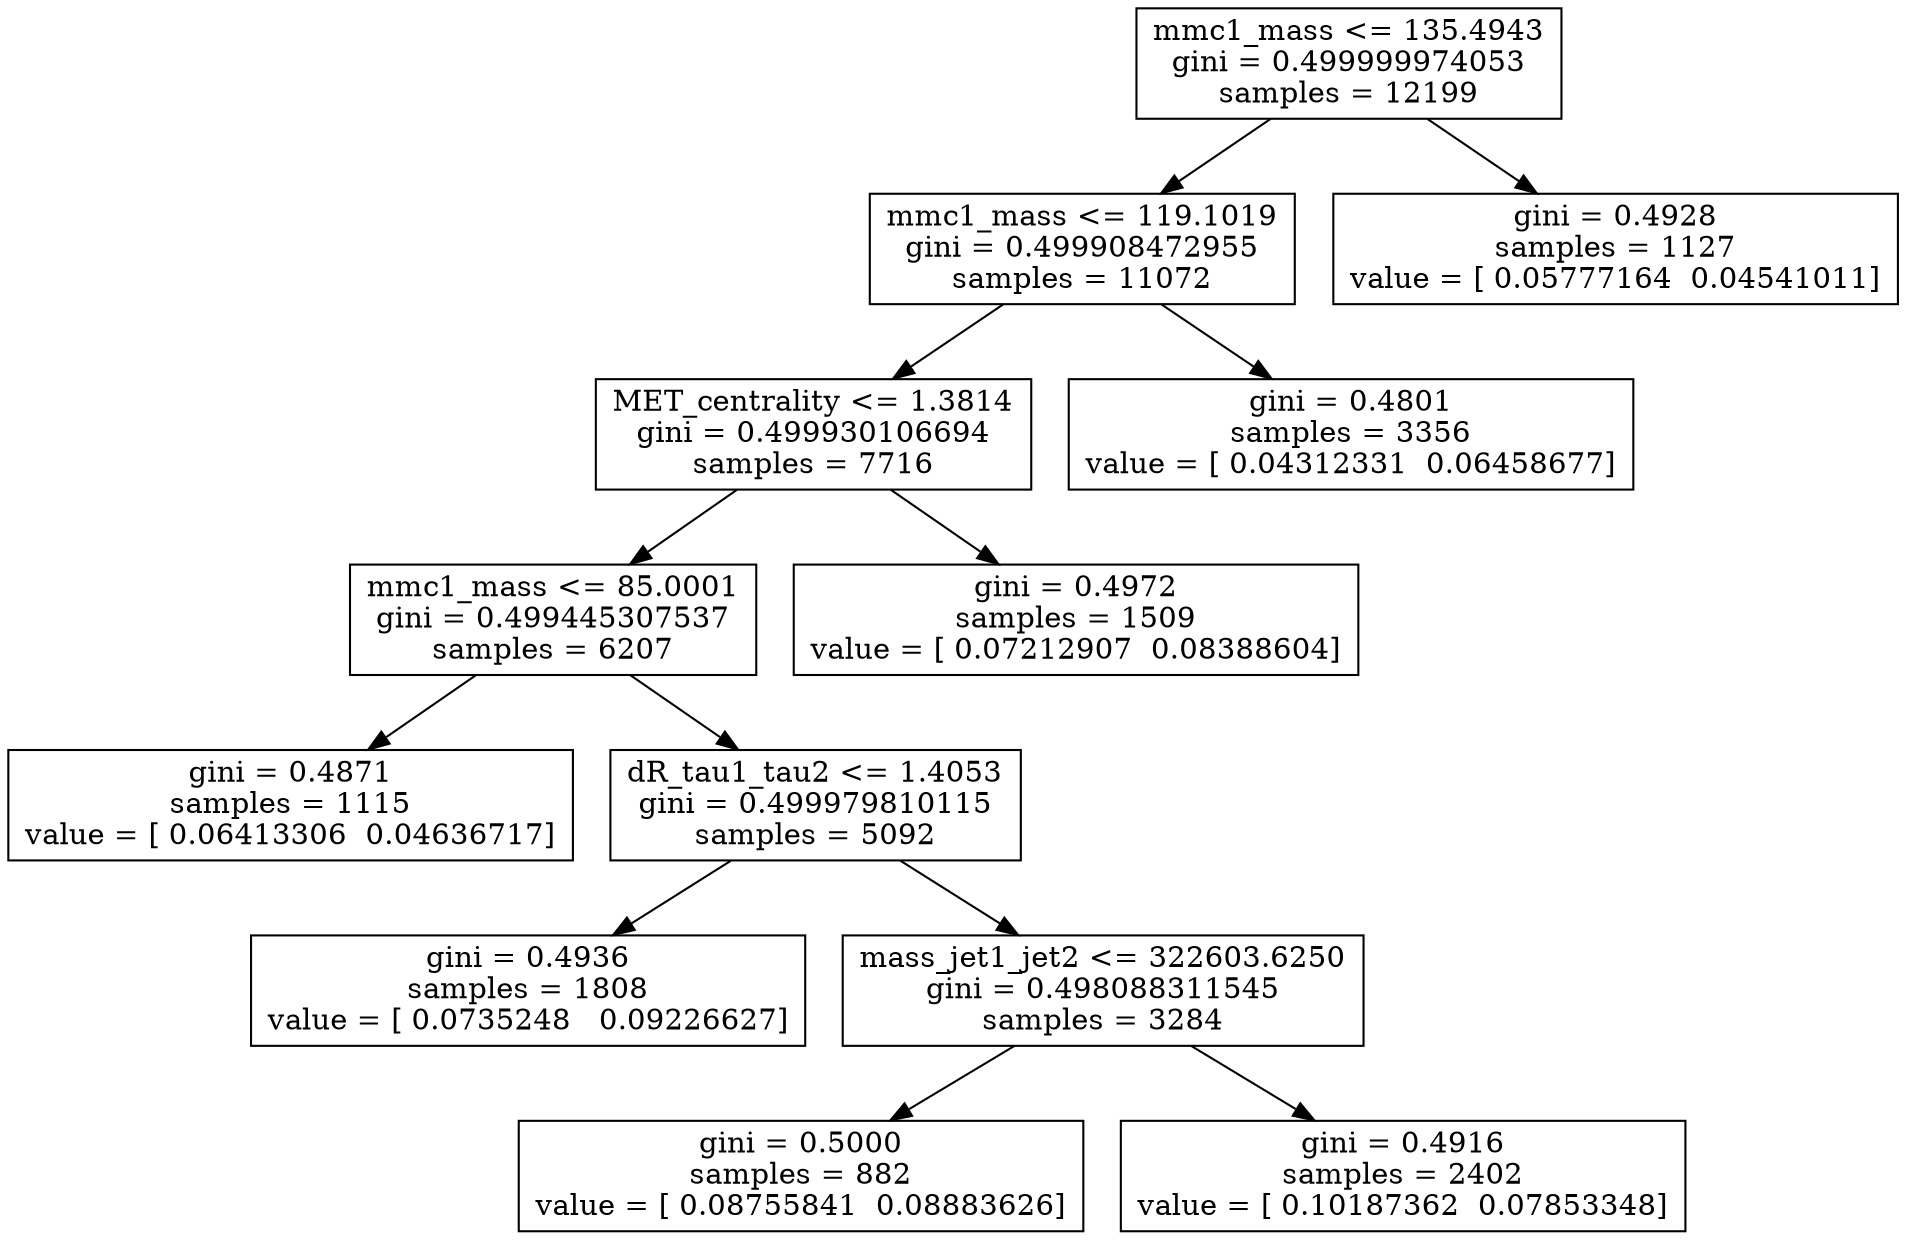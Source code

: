 digraph Tree {
0 [label="mmc1_mass <= 135.4943\ngini = 0.499999974053\nsamples = 12199", shape="box"] ;
1 [label="mmc1_mass <= 119.1019\ngini = 0.499908472955\nsamples = 11072", shape="box"] ;
0 -> 1 ;
2 [label="MET_centrality <= 1.3814\ngini = 0.499930106694\nsamples = 7716", shape="box"] ;
1 -> 2 ;
3 [label="mmc1_mass <= 85.0001\ngini = 0.499445307537\nsamples = 6207", shape="box"] ;
2 -> 3 ;
4 [label="gini = 0.4871\nsamples = 1115\nvalue = [ 0.06413306  0.04636717]", shape="box"] ;
3 -> 4 ;
5 [label="dR_tau1_tau2 <= 1.4053\ngini = 0.499979810115\nsamples = 5092", shape="box"] ;
3 -> 5 ;
6 [label="gini = 0.4936\nsamples = 1808\nvalue = [ 0.0735248   0.09226627]", shape="box"] ;
5 -> 6 ;
7 [label="mass_jet1_jet2 <= 322603.6250\ngini = 0.498088311545\nsamples = 3284", shape="box"] ;
5 -> 7 ;
8 [label="gini = 0.5000\nsamples = 882\nvalue = [ 0.08755841  0.08883626]", shape="box"] ;
7 -> 8 ;
9 [label="gini = 0.4916\nsamples = 2402\nvalue = [ 0.10187362  0.07853348]", shape="box"] ;
7 -> 9 ;
10 [label="gini = 0.4972\nsamples = 1509\nvalue = [ 0.07212907  0.08388604]", shape="box"] ;
2 -> 10 ;
11 [label="gini = 0.4801\nsamples = 3356\nvalue = [ 0.04312331  0.06458677]", shape="box"] ;
1 -> 11 ;
12 [label="gini = 0.4928\nsamples = 1127\nvalue = [ 0.05777164  0.04541011]", shape="box"] ;
0 -> 12 ;
}